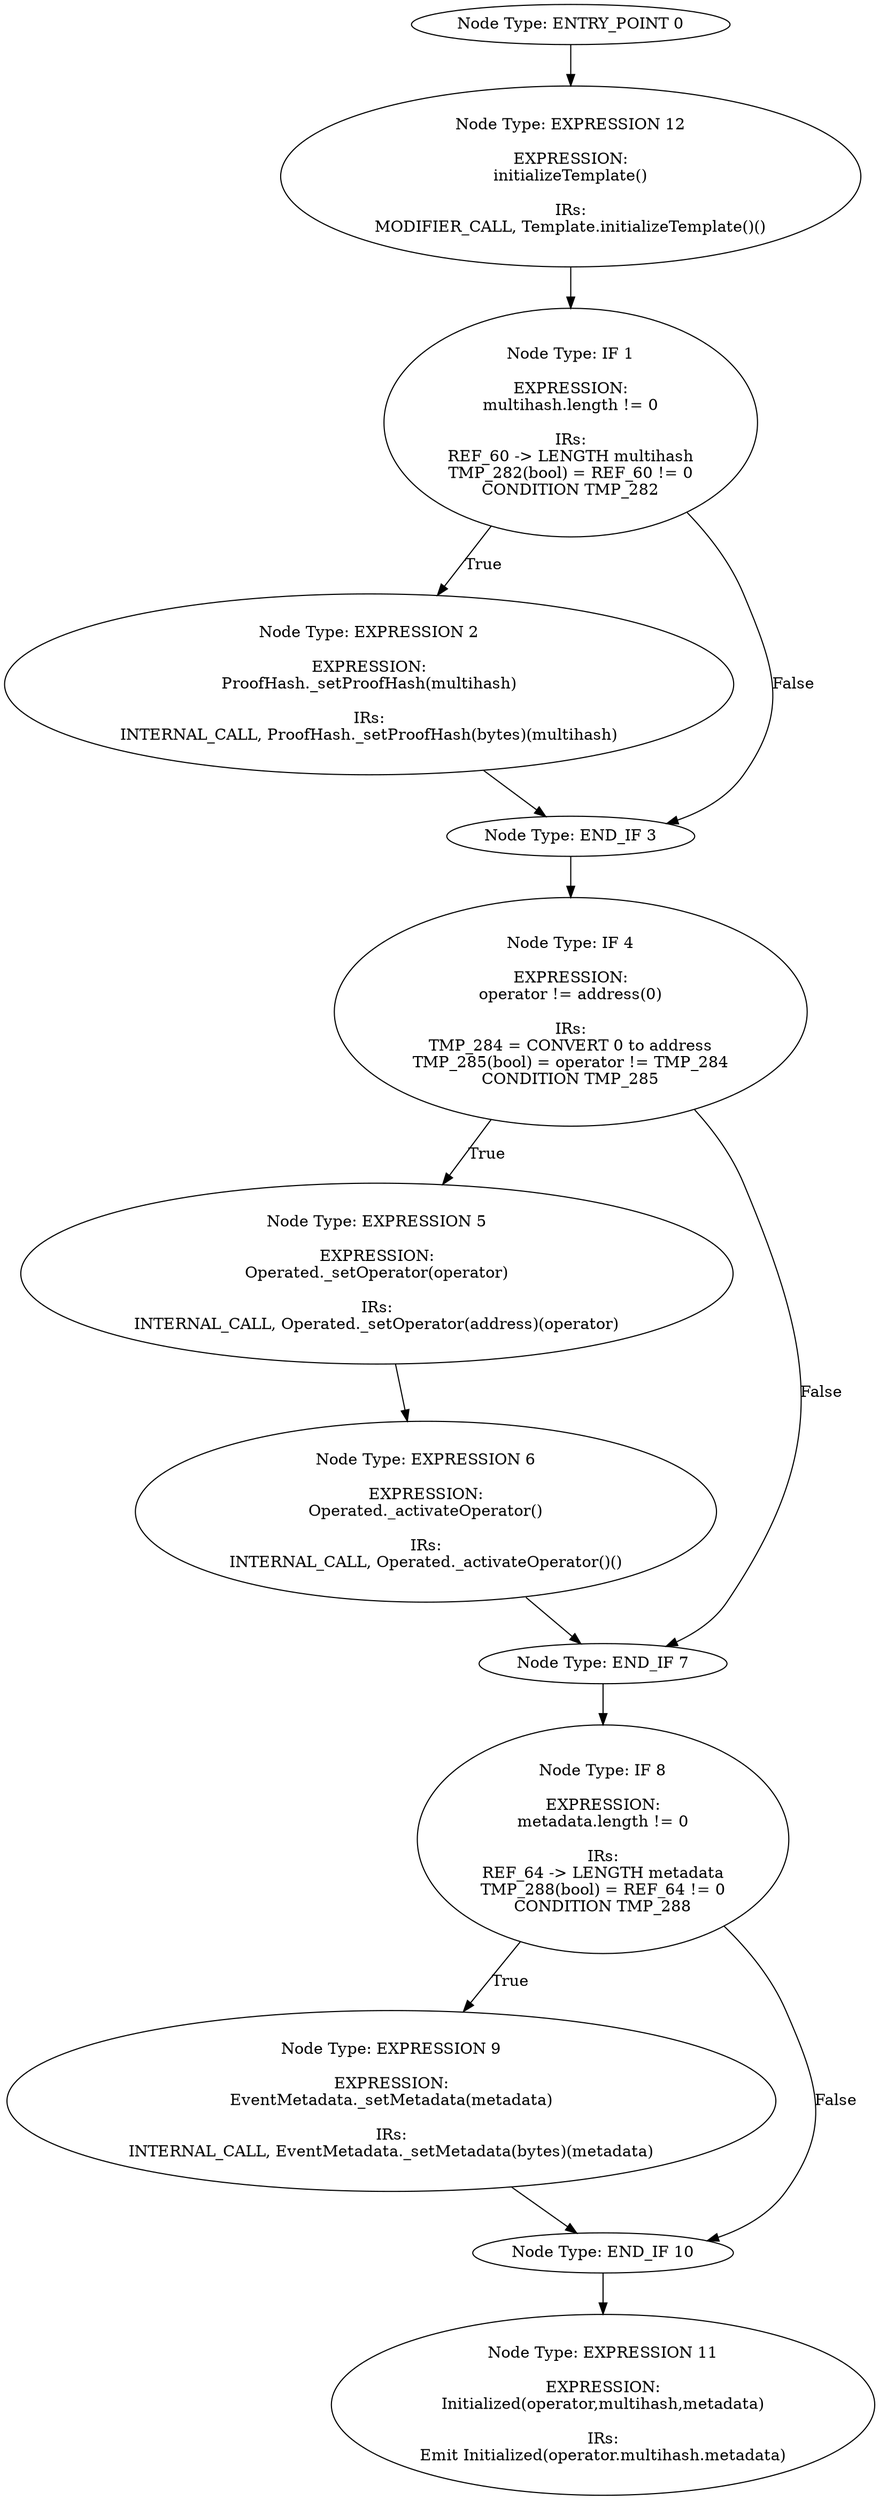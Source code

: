 digraph{
0[label="Node Type: ENTRY_POINT 0
"];
0->12;
1[label="Node Type: IF 1

EXPRESSION:
multihash.length != 0

IRs:
REF_60 -> LENGTH multihash
TMP_282(bool) = REF_60 != 0
CONDITION TMP_282"];
1->2[label="True"];
1->3[label="False"];
2[label="Node Type: EXPRESSION 2

EXPRESSION:
ProofHash._setProofHash(multihash)

IRs:
INTERNAL_CALL, ProofHash._setProofHash(bytes)(multihash)"];
2->3;
3[label="Node Type: END_IF 3
"];
3->4;
4[label="Node Type: IF 4

EXPRESSION:
operator != address(0)

IRs:
TMP_284 = CONVERT 0 to address
TMP_285(bool) = operator != TMP_284
CONDITION TMP_285"];
4->5[label="True"];
4->7[label="False"];
5[label="Node Type: EXPRESSION 5

EXPRESSION:
Operated._setOperator(operator)

IRs:
INTERNAL_CALL, Operated._setOperator(address)(operator)"];
5->6;
6[label="Node Type: EXPRESSION 6

EXPRESSION:
Operated._activateOperator()

IRs:
INTERNAL_CALL, Operated._activateOperator()()"];
6->7;
7[label="Node Type: END_IF 7
"];
7->8;
8[label="Node Type: IF 8

EXPRESSION:
metadata.length != 0

IRs:
REF_64 -> LENGTH metadata
TMP_288(bool) = REF_64 != 0
CONDITION TMP_288"];
8->9[label="True"];
8->10[label="False"];
9[label="Node Type: EXPRESSION 9

EXPRESSION:
EventMetadata._setMetadata(metadata)

IRs:
INTERNAL_CALL, EventMetadata._setMetadata(bytes)(metadata)"];
9->10;
10[label="Node Type: END_IF 10
"];
10->11;
11[label="Node Type: EXPRESSION 11

EXPRESSION:
Initialized(operator,multihash,metadata)

IRs:
Emit Initialized(operator.multihash.metadata)"];
12[label="Node Type: EXPRESSION 12

EXPRESSION:
initializeTemplate()

IRs:
MODIFIER_CALL, Template.initializeTemplate()()"];
12->1;
}
